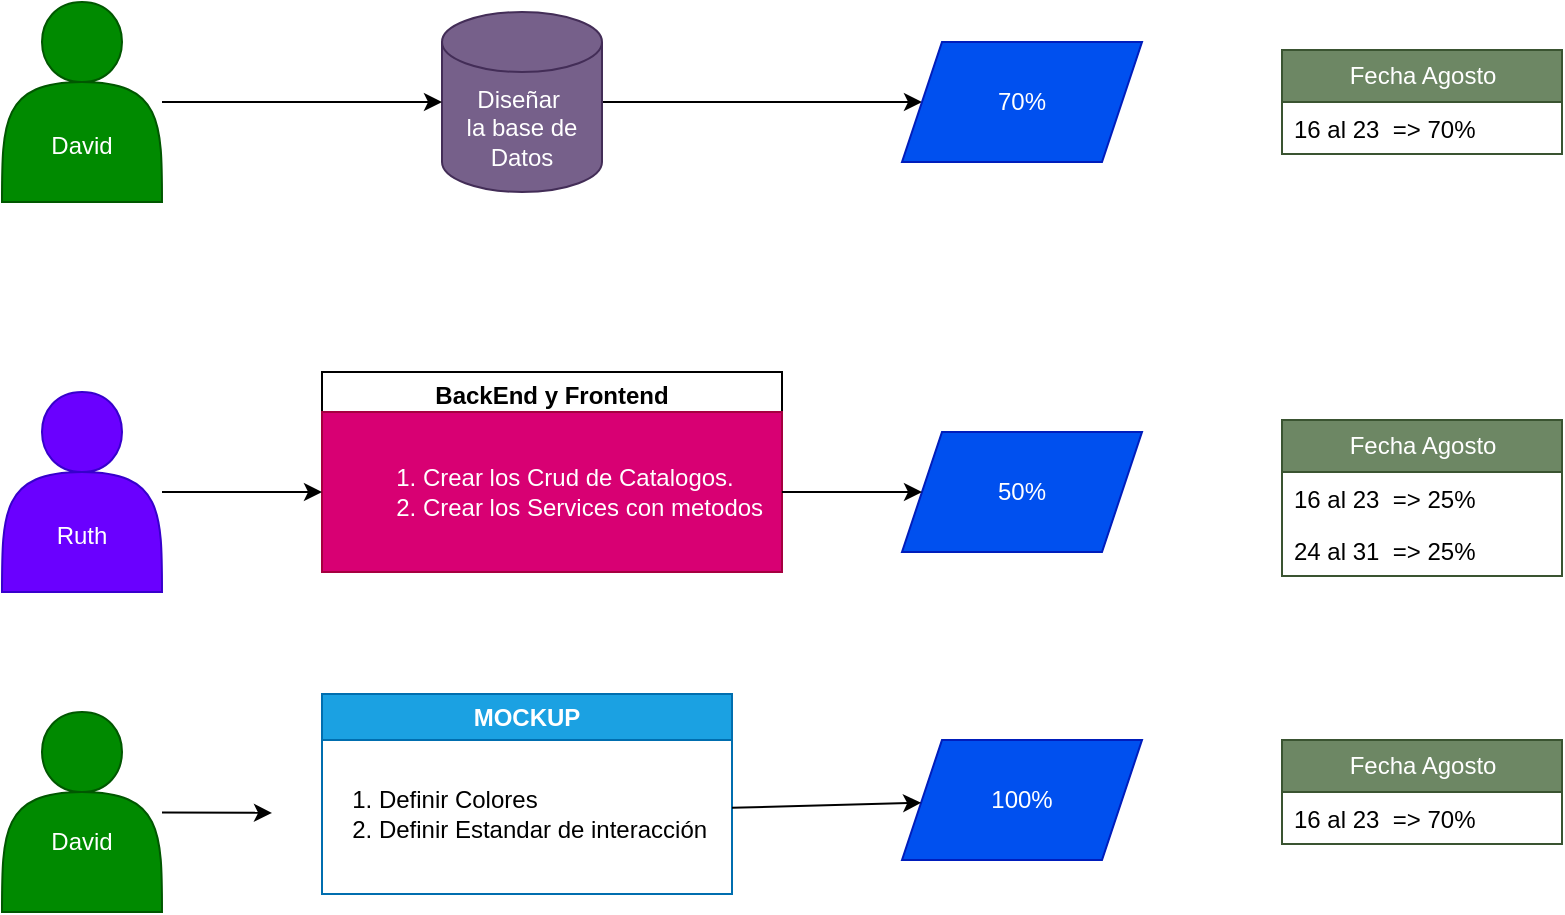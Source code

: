 <mxfile>
    <diagram id="vuuww6LAbanLjyBdoInC" name="Page-1">
        <mxGraphModel dx="887" dy="619" grid="1" gridSize="10" guides="1" tooltips="1" connect="1" arrows="1" fold="1" page="1" pageScale="1" pageWidth="850" pageHeight="1100" math="0" shadow="0">
            <root>
                <mxCell id="0"/>
                <mxCell id="1" parent="0"/>
                <mxCell id="4" value="" style="edgeStyle=none;html=1;" edge="1" parent="1" source="2" target="3">
                    <mxGeometry relative="1" as="geometry"/>
                </mxCell>
                <mxCell id="2" value="Diseñar&amp;nbsp;&lt;br&gt;la base de Datos" style="shape=cylinder3;whiteSpace=wrap;html=1;boundedLbl=1;backgroundOutline=1;size=15;fillColor=#76608a;fontColor=#ffffff;strokeColor=#432D57;" vertex="1" parent="1">
                    <mxGeometry x="270" y="60" width="80" height="90" as="geometry"/>
                </mxCell>
                <mxCell id="3" value="70%" style="shape=parallelogram;perimeter=parallelogramPerimeter;whiteSpace=wrap;html=1;fixedSize=1;fillColor=#0050ef;fontColor=#ffffff;strokeColor=#001DBC;" vertex="1" parent="1">
                    <mxGeometry x="500" y="75" width="120" height="60" as="geometry"/>
                </mxCell>
                <mxCell id="6" value="" style="edgeStyle=none;html=1;" edge="1" parent="1" source="5" target="2">
                    <mxGeometry relative="1" as="geometry"/>
                </mxCell>
                <mxCell id="5" value="&lt;br&gt;&lt;br&gt;&lt;br&gt;David" style="shape=actor;whiteSpace=wrap;html=1;fillColor=#008a00;fontColor=#ffffff;strokeColor=#005700;" vertex="1" parent="1">
                    <mxGeometry x="50" y="55" width="80" height="100" as="geometry"/>
                </mxCell>
                <mxCell id="7" value="BackEnd y Frontend" style="swimlane;whiteSpace=wrap;html=1;" vertex="1" parent="1">
                    <mxGeometry x="210" y="240" width="230" height="100" as="geometry"/>
                </mxCell>
                <mxCell id="10" value="&lt;ol&gt;&lt;li style=&quot;text-align: left;&quot;&gt;Crear los Crud de Catalogos.&lt;/li&gt;&lt;li style=&quot;text-align: left;&quot;&gt;Crear los Services con metodos&lt;/li&gt;&lt;/ol&gt;" style="text;html=1;align=center;verticalAlign=middle;resizable=0;points=[];autosize=1;strokeColor=#A50040;fillColor=#d80073;fontColor=#ffffff;" vertex="1" parent="7">
                    <mxGeometry y="20" width="230" height="80" as="geometry"/>
                </mxCell>
                <mxCell id="17" value="" style="edgeStyle=none;html=1;" edge="1" parent="1" source="8" target="10">
                    <mxGeometry relative="1" as="geometry"/>
                </mxCell>
                <mxCell id="8" value="&lt;br&gt;&lt;br&gt;&lt;br&gt;Ruth" style="shape=actor;whiteSpace=wrap;html=1;fillColor=#6a00ff;fontColor=#ffffff;strokeColor=#3700CC;" vertex="1" parent="1">
                    <mxGeometry x="50" y="250" width="80" height="100" as="geometry"/>
                </mxCell>
                <mxCell id="12" value="50%" style="shape=parallelogram;perimeter=parallelogramPerimeter;whiteSpace=wrap;html=1;fixedSize=1;fillColor=#0050ef;fontColor=#ffffff;strokeColor=#001DBC;" vertex="1" parent="1">
                    <mxGeometry x="500" y="270" width="120" height="60" as="geometry"/>
                </mxCell>
                <mxCell id="13" value="Fecha Agosto" style="swimlane;fontStyle=0;childLayout=stackLayout;horizontal=1;startSize=26;fillColor=#6d8764;horizontalStack=0;resizeParent=1;resizeParentMax=0;resizeLast=0;collapsible=1;marginBottom=0;html=1;fontColor=#ffffff;strokeColor=#3A5431;" vertex="1" parent="1">
                    <mxGeometry x="690" y="79" width="140" height="52" as="geometry"/>
                </mxCell>
                <mxCell id="14" value="16 al 23&amp;nbsp; =&amp;gt; 70%&amp;nbsp;&amp;nbsp;" style="text;strokeColor=none;fillColor=none;align=left;verticalAlign=top;spacingLeft=4;spacingRight=4;overflow=hidden;rotatable=0;points=[[0,0.5],[1,0.5]];portConstraint=eastwest;whiteSpace=wrap;html=1;" vertex="1" parent="13">
                    <mxGeometry y="26" width="140" height="26" as="geometry"/>
                </mxCell>
                <mxCell id="18" value="Fecha Agosto" style="swimlane;fontStyle=0;childLayout=stackLayout;horizontal=1;startSize=26;fillColor=#6d8764;horizontalStack=0;resizeParent=1;resizeParentMax=0;resizeLast=0;collapsible=1;marginBottom=0;html=1;fontColor=#ffffff;strokeColor=#3A5431;" vertex="1" parent="1">
                    <mxGeometry x="690" y="264" width="140" height="78" as="geometry"/>
                </mxCell>
                <mxCell id="19" value="16 al 23&amp;nbsp; =&amp;gt; 25%&amp;nbsp;&amp;nbsp;" style="text;strokeColor=none;fillColor=none;align=left;verticalAlign=top;spacingLeft=4;spacingRight=4;overflow=hidden;rotatable=0;points=[[0,0.5],[1,0.5]];portConstraint=eastwest;whiteSpace=wrap;html=1;" vertex="1" parent="18">
                    <mxGeometry y="26" width="140" height="26" as="geometry"/>
                </mxCell>
                <mxCell id="20" value="24 al 31&amp;nbsp; =&amp;gt; 25%&amp;nbsp;&amp;nbsp;" style="text;strokeColor=none;fillColor=none;align=left;verticalAlign=top;spacingLeft=4;spacingRight=4;overflow=hidden;rotatable=0;points=[[0,0.5],[1,0.5]];portConstraint=eastwest;whiteSpace=wrap;html=1;" vertex="1" parent="18">
                    <mxGeometry y="52" width="140" height="26" as="geometry"/>
                </mxCell>
                <mxCell id="26" value="" style="edgeStyle=none;html=1;" edge="1" parent="1" source="10" target="12">
                    <mxGeometry relative="1" as="geometry"/>
                </mxCell>
                <mxCell id="27" value="MOCKUP" style="swimlane;whiteSpace=wrap;html=1;startSize=23;fillColor=#1ba1e2;fontColor=#ffffff;strokeColor=#006EAF;" vertex="1" parent="1">
                    <mxGeometry x="210" y="401" width="205" height="100" as="geometry"/>
                </mxCell>
                <mxCell id="28" value="&lt;ol&gt;&lt;li style=&quot;text-align: left;&quot;&gt;Definir Colores&lt;/li&gt;&lt;li style=&quot;text-align: left;&quot;&gt;Definir Estandar de interacción&lt;/li&gt;&lt;/ol&gt;" style="text;html=1;align=center;verticalAlign=middle;resizable=0;points=[];autosize=1;strokeColor=none;fillColor=none;" vertex="1" parent="27">
                    <mxGeometry x="-25" y="20" width="230" height="80" as="geometry"/>
                </mxCell>
                <mxCell id="29" value="" style="edgeStyle=none;html=1;" edge="1" parent="1" source="30" target="28">
                    <mxGeometry relative="1" as="geometry"/>
                </mxCell>
                <mxCell id="30" value="&lt;br&gt;&lt;br&gt;David" style="shape=actor;whiteSpace=wrap;html=1;fillColor=#008a00;fontColor=#ffffff;strokeColor=#005700;" vertex="1" parent="1">
                    <mxGeometry x="50" y="410" width="80" height="100" as="geometry"/>
                </mxCell>
                <mxCell id="31" value="100%" style="shape=parallelogram;perimeter=parallelogramPerimeter;whiteSpace=wrap;html=1;fixedSize=1;fillColor=#0050ef;fontColor=#ffffff;strokeColor=#001DBC;" vertex="1" parent="1">
                    <mxGeometry x="500" y="424" width="120" height="60" as="geometry"/>
                </mxCell>
                <mxCell id="32" value="" style="edgeStyle=none;html=1;" edge="1" parent="1" source="28" target="31">
                    <mxGeometry relative="1" as="geometry"/>
                </mxCell>
                <mxCell id="33" value="Fecha Agosto" style="swimlane;fontStyle=0;childLayout=stackLayout;horizontal=1;startSize=26;fillColor=#6d8764;horizontalStack=0;resizeParent=1;resizeParentMax=0;resizeLast=0;collapsible=1;marginBottom=0;html=1;fontColor=#ffffff;strokeColor=#3A5431;" vertex="1" parent="1">
                    <mxGeometry x="690" y="424" width="140" height="52" as="geometry"/>
                </mxCell>
                <mxCell id="34" value="16 al 23&amp;nbsp; =&amp;gt; 70%&amp;nbsp;&amp;nbsp;" style="text;strokeColor=none;fillColor=none;align=left;verticalAlign=top;spacingLeft=4;spacingRight=4;overflow=hidden;rotatable=0;points=[[0,0.5],[1,0.5]];portConstraint=eastwest;whiteSpace=wrap;html=1;" vertex="1" parent="33">
                    <mxGeometry y="26" width="140" height="26" as="geometry"/>
                </mxCell>
            </root>
        </mxGraphModel>
    </diagram>
</mxfile>
